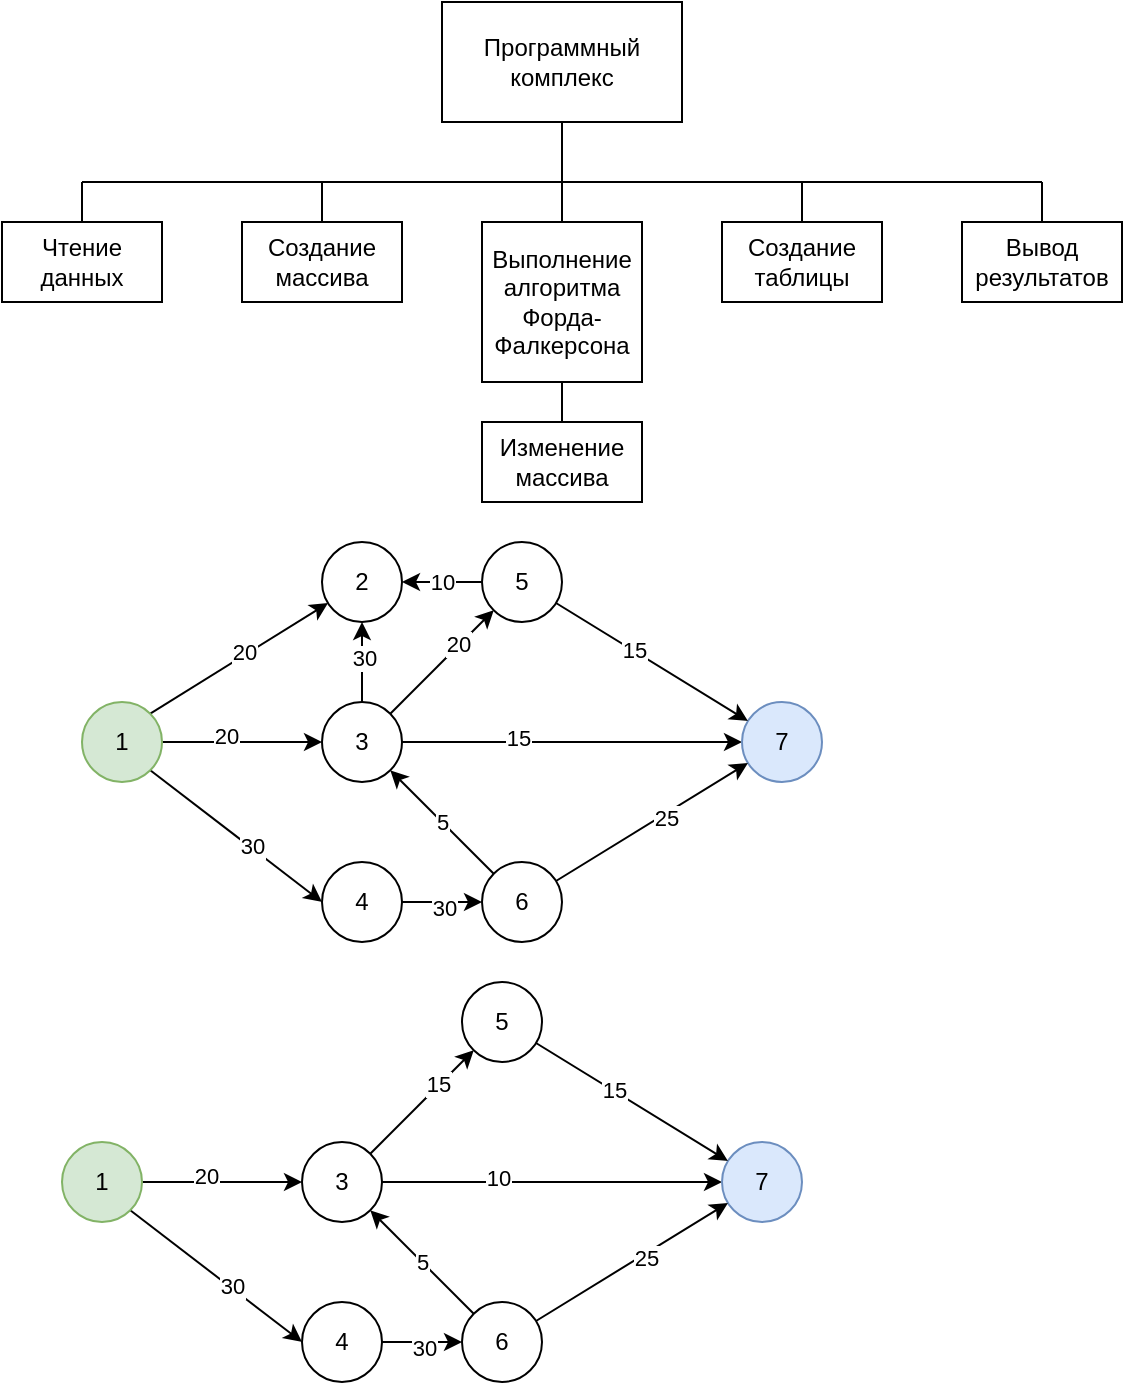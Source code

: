 <mxfile version="23.1.2" type="github">
  <diagram name="Страница — 1" id="yZ59AJVgDMNRJqu36cLB">
    <mxGraphModel dx="1434" dy="782" grid="1" gridSize="10" guides="1" tooltips="1" connect="1" arrows="1" fold="1" page="1" pageScale="1" pageWidth="827" pageHeight="1169" math="0" shadow="0">
      <root>
        <mxCell id="0" />
        <mxCell id="1" parent="0" />
        <mxCell id="f7NL1tnaBPzbx-Mfci6v-1" value="Чтение данных" style="rounded=0;whiteSpace=wrap;html=1;" vertex="1" parent="1">
          <mxGeometry x="80" y="320" width="80" height="40" as="geometry" />
        </mxCell>
        <mxCell id="f7NL1tnaBPzbx-Mfci6v-2" value="Создание массива" style="rounded=0;whiteSpace=wrap;html=1;" vertex="1" parent="1">
          <mxGeometry x="200" y="320" width="80" height="40" as="geometry" />
        </mxCell>
        <mxCell id="f7NL1tnaBPzbx-Mfci6v-3" value="Выполнение алгоритма Форда-Фалкерсона" style="rounded=0;whiteSpace=wrap;html=1;" vertex="1" parent="1">
          <mxGeometry x="320" y="320" width="80" height="80" as="geometry" />
        </mxCell>
        <mxCell id="f7NL1tnaBPzbx-Mfci6v-4" value="Создание таблицы" style="rounded=0;whiteSpace=wrap;html=1;" vertex="1" parent="1">
          <mxGeometry x="440" y="320" width="80" height="40" as="geometry" />
        </mxCell>
        <mxCell id="f7NL1tnaBPzbx-Mfci6v-5" value="Программный комплекс" style="rounded=0;whiteSpace=wrap;html=1;" vertex="1" parent="1">
          <mxGeometry x="300" y="210" width="120" height="60" as="geometry" />
        </mxCell>
        <mxCell id="f7NL1tnaBPzbx-Mfci6v-7" value="Изменение массива" style="rounded=0;whiteSpace=wrap;html=1;" vertex="1" parent="1">
          <mxGeometry x="320" y="420" width="80" height="40" as="geometry" />
        </mxCell>
        <mxCell id="f7NL1tnaBPzbx-Mfci6v-8" value="Вывод результатов" style="rounded=0;whiteSpace=wrap;html=1;" vertex="1" parent="1">
          <mxGeometry x="560" y="320" width="80" height="40" as="geometry" />
        </mxCell>
        <mxCell id="f7NL1tnaBPzbx-Mfci6v-9" value="" style="endArrow=none;html=1;rounded=0;exitX=0.5;exitY=1;exitDx=0;exitDy=0;" edge="1" parent="1" source="f7NL1tnaBPzbx-Mfci6v-5">
          <mxGeometry width="50" height="50" relative="1" as="geometry">
            <mxPoint x="460" y="230" as="sourcePoint" />
            <mxPoint x="360" y="300" as="targetPoint" />
          </mxGeometry>
        </mxCell>
        <mxCell id="f7NL1tnaBPzbx-Mfci6v-10" value="" style="endArrow=none;html=1;rounded=0;" edge="1" parent="1">
          <mxGeometry width="50" height="50" relative="1" as="geometry">
            <mxPoint x="600" y="300" as="sourcePoint" />
            <mxPoint x="120" y="300" as="targetPoint" />
          </mxGeometry>
        </mxCell>
        <mxCell id="f7NL1tnaBPzbx-Mfci6v-11" value="" style="endArrow=none;html=1;rounded=0;entryX=0.5;entryY=0;entryDx=0;entryDy=0;" edge="1" parent="1" target="f7NL1tnaBPzbx-Mfci6v-1">
          <mxGeometry width="50" height="50" relative="1" as="geometry">
            <mxPoint x="120" y="300" as="sourcePoint" />
            <mxPoint x="200" y="470" as="targetPoint" />
          </mxGeometry>
        </mxCell>
        <mxCell id="f7NL1tnaBPzbx-Mfci6v-12" value="" style="endArrow=none;html=1;rounded=0;entryX=0.5;entryY=0;entryDx=0;entryDy=0;" edge="1" parent="1" target="f7NL1tnaBPzbx-Mfci6v-2">
          <mxGeometry width="50" height="50" relative="1" as="geometry">
            <mxPoint x="240" y="300" as="sourcePoint" />
            <mxPoint x="240" y="440" as="targetPoint" />
          </mxGeometry>
        </mxCell>
        <mxCell id="f7NL1tnaBPzbx-Mfci6v-13" value="" style="endArrow=none;html=1;rounded=0;entryX=0.5;entryY=0;entryDx=0;entryDy=0;" edge="1" parent="1" target="f7NL1tnaBPzbx-Mfci6v-3">
          <mxGeometry width="50" height="50" relative="1" as="geometry">
            <mxPoint x="360" y="300" as="sourcePoint" />
            <mxPoint x="260" y="420" as="targetPoint" />
          </mxGeometry>
        </mxCell>
        <mxCell id="f7NL1tnaBPzbx-Mfci6v-14" value="" style="endArrow=none;html=1;rounded=0;entryX=0.5;entryY=1;entryDx=0;entryDy=0;exitX=0.5;exitY=0;exitDx=0;exitDy=0;" edge="1" parent="1" source="f7NL1tnaBPzbx-Mfci6v-7" target="f7NL1tnaBPzbx-Mfci6v-3">
          <mxGeometry width="50" height="50" relative="1" as="geometry">
            <mxPoint x="210" y="500" as="sourcePoint" />
            <mxPoint x="260" y="450" as="targetPoint" />
          </mxGeometry>
        </mxCell>
        <mxCell id="f7NL1tnaBPzbx-Mfci6v-15" value="" style="endArrow=none;html=1;rounded=0;exitX=0.5;exitY=0;exitDx=0;exitDy=0;" edge="1" parent="1" source="f7NL1tnaBPzbx-Mfci6v-8">
          <mxGeometry width="50" height="50" relative="1" as="geometry">
            <mxPoint x="530" y="480" as="sourcePoint" />
            <mxPoint x="600" y="300" as="targetPoint" />
          </mxGeometry>
        </mxCell>
        <mxCell id="f7NL1tnaBPzbx-Mfci6v-16" value="" style="endArrow=none;html=1;rounded=0;entryX=0.5;entryY=0;entryDx=0;entryDy=0;" edge="1" parent="1" target="f7NL1tnaBPzbx-Mfci6v-4">
          <mxGeometry width="50" height="50" relative="1" as="geometry">
            <mxPoint x="480" y="300" as="sourcePoint" />
            <mxPoint x="490" y="410" as="targetPoint" />
          </mxGeometry>
        </mxCell>
        <mxCell id="f7NL1tnaBPzbx-Mfci6v-23" style="rounded=0;orthogonalLoop=1;jettySize=auto;html=1;exitX=1;exitY=1;exitDx=0;exitDy=0;entryX=0;entryY=0.5;entryDx=0;entryDy=0;" edge="1" parent="1" source="f7NL1tnaBPzbx-Mfci6v-17" target="f7NL1tnaBPzbx-Mfci6v-18">
          <mxGeometry relative="1" as="geometry" />
        </mxCell>
        <mxCell id="f7NL1tnaBPzbx-Mfci6v-28" value="30" style="edgeLabel;html=1;align=center;verticalAlign=middle;resizable=0;points=[];" vertex="1" connectable="0" parent="f7NL1tnaBPzbx-Mfci6v-23">
          <mxGeometry x="0.172" y="1" relative="1" as="geometry">
            <mxPoint as="offset" />
          </mxGeometry>
        </mxCell>
        <mxCell id="f7NL1tnaBPzbx-Mfci6v-24" style="edgeStyle=orthogonalEdgeStyle;rounded=0;orthogonalLoop=1;jettySize=auto;html=1;exitX=1;exitY=0.5;exitDx=0;exitDy=0;" edge="1" parent="1" source="f7NL1tnaBPzbx-Mfci6v-17" target="f7NL1tnaBPzbx-Mfci6v-19">
          <mxGeometry relative="1" as="geometry" />
        </mxCell>
        <mxCell id="f7NL1tnaBPzbx-Mfci6v-27" value="20" style="edgeLabel;html=1;align=center;verticalAlign=middle;resizable=0;points=[];" vertex="1" connectable="0" parent="f7NL1tnaBPzbx-Mfci6v-24">
          <mxGeometry x="-0.2" y="3" relative="1" as="geometry">
            <mxPoint as="offset" />
          </mxGeometry>
        </mxCell>
        <mxCell id="f7NL1tnaBPzbx-Mfci6v-25" style="rounded=0;orthogonalLoop=1;jettySize=auto;html=1;exitX=1;exitY=0;exitDx=0;exitDy=0;" edge="1" parent="1" source="f7NL1tnaBPzbx-Mfci6v-17" target="f7NL1tnaBPzbx-Mfci6v-20">
          <mxGeometry relative="1" as="geometry" />
        </mxCell>
        <mxCell id="f7NL1tnaBPzbx-Mfci6v-26" value="20" style="edgeLabel;html=1;align=center;verticalAlign=middle;resizable=0;points=[];" vertex="1" connectable="0" parent="f7NL1tnaBPzbx-Mfci6v-25">
          <mxGeometry x="0.082" y="2" relative="1" as="geometry">
            <mxPoint as="offset" />
          </mxGeometry>
        </mxCell>
        <mxCell id="f7NL1tnaBPzbx-Mfci6v-17" value="1" style="ellipse;whiteSpace=wrap;html=1;aspect=fixed;fillColor=#d5e8d4;strokeColor=#82b366;" vertex="1" parent="1">
          <mxGeometry x="120" y="560" width="40" height="40" as="geometry" />
        </mxCell>
        <mxCell id="f7NL1tnaBPzbx-Mfci6v-32" style="rounded=0;orthogonalLoop=1;jettySize=auto;html=1;entryX=0;entryY=0.5;entryDx=0;entryDy=0;" edge="1" parent="1" source="f7NL1tnaBPzbx-Mfci6v-18" target="f7NL1tnaBPzbx-Mfci6v-49">
          <mxGeometry relative="1" as="geometry" />
        </mxCell>
        <mxCell id="f7NL1tnaBPzbx-Mfci6v-35" value="30" style="edgeLabel;html=1;align=center;verticalAlign=middle;resizable=0;points=[];" vertex="1" connectable="0" parent="f7NL1tnaBPzbx-Mfci6v-32">
          <mxGeometry x="0.048" y="-2" relative="1" as="geometry">
            <mxPoint y="1" as="offset" />
          </mxGeometry>
        </mxCell>
        <mxCell id="f7NL1tnaBPzbx-Mfci6v-18" value="4" style="ellipse;whiteSpace=wrap;html=1;aspect=fixed;" vertex="1" parent="1">
          <mxGeometry x="240" y="640" width="40" height="40" as="geometry" />
        </mxCell>
        <mxCell id="f7NL1tnaBPzbx-Mfci6v-31" style="edgeStyle=orthogonalEdgeStyle;rounded=0;orthogonalLoop=1;jettySize=auto;html=1;exitX=1;exitY=0.5;exitDx=0;exitDy=0;" edge="1" parent="1" source="f7NL1tnaBPzbx-Mfci6v-19" target="f7NL1tnaBPzbx-Mfci6v-21">
          <mxGeometry relative="1" as="geometry" />
        </mxCell>
        <mxCell id="f7NL1tnaBPzbx-Mfci6v-34" value="15" style="edgeLabel;html=1;align=center;verticalAlign=middle;resizable=0;points=[];" vertex="1" connectable="0" parent="f7NL1tnaBPzbx-Mfci6v-31">
          <mxGeometry x="-0.325" y="2" relative="1" as="geometry">
            <mxPoint as="offset" />
          </mxGeometry>
        </mxCell>
        <mxCell id="f7NL1tnaBPzbx-Mfci6v-46" style="rounded=0;orthogonalLoop=1;jettySize=auto;html=1;exitX=1;exitY=0;exitDx=0;exitDy=0;" edge="1" parent="1" source="f7NL1tnaBPzbx-Mfci6v-19" target="f7NL1tnaBPzbx-Mfci6v-39">
          <mxGeometry relative="1" as="geometry" />
        </mxCell>
        <mxCell id="f7NL1tnaBPzbx-Mfci6v-47" value="20" style="edgeLabel;html=1;align=center;verticalAlign=middle;resizable=0;points=[];" vertex="1" connectable="0" parent="f7NL1tnaBPzbx-Mfci6v-46">
          <mxGeometry x="0.329" y="1" relative="1" as="geometry">
            <mxPoint as="offset" />
          </mxGeometry>
        </mxCell>
        <mxCell id="f7NL1tnaBPzbx-Mfci6v-53" style="edgeStyle=orthogonalEdgeStyle;rounded=0;orthogonalLoop=1;jettySize=auto;html=1;exitX=0.5;exitY=0;exitDx=0;exitDy=0;" edge="1" parent="1" source="f7NL1tnaBPzbx-Mfci6v-19" target="f7NL1tnaBPzbx-Mfci6v-20">
          <mxGeometry relative="1" as="geometry" />
        </mxCell>
        <mxCell id="f7NL1tnaBPzbx-Mfci6v-55" value="30" style="edgeLabel;html=1;align=center;verticalAlign=middle;resizable=0;points=[];" vertex="1" connectable="0" parent="f7NL1tnaBPzbx-Mfci6v-53">
          <mxGeometry x="0.1" y="-1" relative="1" as="geometry">
            <mxPoint as="offset" />
          </mxGeometry>
        </mxCell>
        <mxCell id="f7NL1tnaBPzbx-Mfci6v-19" value="3" style="ellipse;whiteSpace=wrap;html=1;aspect=fixed;" vertex="1" parent="1">
          <mxGeometry x="240" y="560" width="40" height="40" as="geometry" />
        </mxCell>
        <mxCell id="f7NL1tnaBPzbx-Mfci6v-20" value="2" style="ellipse;whiteSpace=wrap;html=1;aspect=fixed;" vertex="1" parent="1">
          <mxGeometry x="240" y="480" width="40" height="40" as="geometry" />
        </mxCell>
        <mxCell id="f7NL1tnaBPzbx-Mfci6v-21" value="7" style="ellipse;whiteSpace=wrap;html=1;aspect=fixed;fillColor=#dae8fc;strokeColor=#6c8ebf;" vertex="1" parent="1">
          <mxGeometry x="450" y="560" width="40" height="40" as="geometry" />
        </mxCell>
        <mxCell id="f7NL1tnaBPzbx-Mfci6v-40" style="rounded=0;orthogonalLoop=1;jettySize=auto;html=1;" edge="1" parent="1" source="f7NL1tnaBPzbx-Mfci6v-39" target="f7NL1tnaBPzbx-Mfci6v-21">
          <mxGeometry relative="1" as="geometry" />
        </mxCell>
        <mxCell id="f7NL1tnaBPzbx-Mfci6v-45" value="15" style="edgeLabel;html=1;align=center;verticalAlign=middle;resizable=0;points=[];" vertex="1" connectable="0" parent="f7NL1tnaBPzbx-Mfci6v-40">
          <mxGeometry x="-0.192" relative="1" as="geometry">
            <mxPoint y="-1" as="offset" />
          </mxGeometry>
        </mxCell>
        <mxCell id="f7NL1tnaBPzbx-Mfci6v-52" value="10" style="edgeStyle=orthogonalEdgeStyle;rounded=0;orthogonalLoop=1;jettySize=auto;html=1;exitX=0;exitY=0.5;exitDx=0;exitDy=0;" edge="1" parent="1" source="f7NL1tnaBPzbx-Mfci6v-39" target="f7NL1tnaBPzbx-Mfci6v-20">
          <mxGeometry relative="1" as="geometry">
            <Array as="points">
              <mxPoint x="300" y="500" />
              <mxPoint x="300" y="500" />
            </Array>
          </mxGeometry>
        </mxCell>
        <mxCell id="f7NL1tnaBPzbx-Mfci6v-39" value="5" style="ellipse;whiteSpace=wrap;html=1;aspect=fixed;" vertex="1" parent="1">
          <mxGeometry x="320" y="480" width="40" height="40" as="geometry" />
        </mxCell>
        <mxCell id="f7NL1tnaBPzbx-Mfci6v-50" value="5" style="rounded=0;orthogonalLoop=1;jettySize=auto;html=1;exitX=0;exitY=0;exitDx=0;exitDy=0;" edge="1" parent="1" source="f7NL1tnaBPzbx-Mfci6v-49" target="f7NL1tnaBPzbx-Mfci6v-19">
          <mxGeometry relative="1" as="geometry" />
        </mxCell>
        <mxCell id="f7NL1tnaBPzbx-Mfci6v-51" style="rounded=0;orthogonalLoop=1;jettySize=auto;html=1;" edge="1" parent="1" source="f7NL1tnaBPzbx-Mfci6v-49" target="f7NL1tnaBPzbx-Mfci6v-21">
          <mxGeometry relative="1" as="geometry" />
        </mxCell>
        <mxCell id="f7NL1tnaBPzbx-Mfci6v-54" value="25" style="edgeLabel;html=1;align=center;verticalAlign=middle;resizable=0;points=[];" vertex="1" connectable="0" parent="f7NL1tnaBPzbx-Mfci6v-51">
          <mxGeometry x="0.109" y="-1" relative="1" as="geometry">
            <mxPoint x="1" as="offset" />
          </mxGeometry>
        </mxCell>
        <mxCell id="f7NL1tnaBPzbx-Mfci6v-49" value="6" style="ellipse;whiteSpace=wrap;html=1;aspect=fixed;" vertex="1" parent="1">
          <mxGeometry x="320" y="640" width="40" height="40" as="geometry" />
        </mxCell>
        <mxCell id="f7NL1tnaBPzbx-Mfci6v-57" style="rounded=0;orthogonalLoop=1;jettySize=auto;html=1;exitX=1;exitY=1;exitDx=0;exitDy=0;entryX=0;entryY=0.5;entryDx=0;entryDy=0;" edge="1" parent="1" source="f7NL1tnaBPzbx-Mfci6v-63" target="f7NL1tnaBPzbx-Mfci6v-66">
          <mxGeometry relative="1" as="geometry" />
        </mxCell>
        <mxCell id="f7NL1tnaBPzbx-Mfci6v-58" value="30" style="edgeLabel;html=1;align=center;verticalAlign=middle;resizable=0;points=[];" vertex="1" connectable="0" parent="f7NL1tnaBPzbx-Mfci6v-57">
          <mxGeometry x="0.172" y="1" relative="1" as="geometry">
            <mxPoint as="offset" />
          </mxGeometry>
        </mxCell>
        <mxCell id="f7NL1tnaBPzbx-Mfci6v-59" style="edgeStyle=orthogonalEdgeStyle;rounded=0;orthogonalLoop=1;jettySize=auto;html=1;exitX=1;exitY=0.5;exitDx=0;exitDy=0;" edge="1" parent="1" source="f7NL1tnaBPzbx-Mfci6v-63" target="f7NL1tnaBPzbx-Mfci6v-73">
          <mxGeometry relative="1" as="geometry" />
        </mxCell>
        <mxCell id="f7NL1tnaBPzbx-Mfci6v-60" value="20" style="edgeLabel;html=1;align=center;verticalAlign=middle;resizable=0;points=[];" vertex="1" connectable="0" parent="f7NL1tnaBPzbx-Mfci6v-59">
          <mxGeometry x="-0.2" y="3" relative="1" as="geometry">
            <mxPoint as="offset" />
          </mxGeometry>
        </mxCell>
        <mxCell id="f7NL1tnaBPzbx-Mfci6v-63" value="1" style="ellipse;whiteSpace=wrap;html=1;aspect=fixed;fillColor=#d5e8d4;strokeColor=#82b366;" vertex="1" parent="1">
          <mxGeometry x="110" y="780" width="40" height="40" as="geometry" />
        </mxCell>
        <mxCell id="f7NL1tnaBPzbx-Mfci6v-64" style="rounded=0;orthogonalLoop=1;jettySize=auto;html=1;entryX=0;entryY=0.5;entryDx=0;entryDy=0;" edge="1" parent="1" source="f7NL1tnaBPzbx-Mfci6v-66" target="f7NL1tnaBPzbx-Mfci6v-83">
          <mxGeometry relative="1" as="geometry" />
        </mxCell>
        <mxCell id="f7NL1tnaBPzbx-Mfci6v-65" value="30" style="edgeLabel;html=1;align=center;verticalAlign=middle;resizable=0;points=[];" vertex="1" connectable="0" parent="f7NL1tnaBPzbx-Mfci6v-64">
          <mxGeometry x="0.048" y="-2" relative="1" as="geometry">
            <mxPoint y="1" as="offset" />
          </mxGeometry>
        </mxCell>
        <mxCell id="f7NL1tnaBPzbx-Mfci6v-66" value="4" style="ellipse;whiteSpace=wrap;html=1;aspect=fixed;" vertex="1" parent="1">
          <mxGeometry x="230" y="860" width="40" height="40" as="geometry" />
        </mxCell>
        <mxCell id="f7NL1tnaBPzbx-Mfci6v-67" style="edgeStyle=orthogonalEdgeStyle;rounded=0;orthogonalLoop=1;jettySize=auto;html=1;exitX=1;exitY=0.5;exitDx=0;exitDy=0;" edge="1" parent="1" source="f7NL1tnaBPzbx-Mfci6v-73" target="f7NL1tnaBPzbx-Mfci6v-75">
          <mxGeometry relative="1" as="geometry" />
        </mxCell>
        <mxCell id="f7NL1tnaBPzbx-Mfci6v-68" value="10" style="edgeLabel;html=1;align=center;verticalAlign=middle;resizable=0;points=[];" vertex="1" connectable="0" parent="f7NL1tnaBPzbx-Mfci6v-67">
          <mxGeometry x="-0.325" y="2" relative="1" as="geometry">
            <mxPoint as="offset" />
          </mxGeometry>
        </mxCell>
        <mxCell id="f7NL1tnaBPzbx-Mfci6v-69" style="rounded=0;orthogonalLoop=1;jettySize=auto;html=1;exitX=1;exitY=0;exitDx=0;exitDy=0;" edge="1" parent="1" source="f7NL1tnaBPzbx-Mfci6v-73" target="f7NL1tnaBPzbx-Mfci6v-79">
          <mxGeometry relative="1" as="geometry" />
        </mxCell>
        <mxCell id="f7NL1tnaBPzbx-Mfci6v-70" value="15" style="edgeLabel;html=1;align=center;verticalAlign=middle;resizable=0;points=[];" vertex="1" connectable="0" parent="f7NL1tnaBPzbx-Mfci6v-69">
          <mxGeometry x="0.329" y="1" relative="1" as="geometry">
            <mxPoint as="offset" />
          </mxGeometry>
        </mxCell>
        <mxCell id="f7NL1tnaBPzbx-Mfci6v-73" value="3" style="ellipse;whiteSpace=wrap;html=1;aspect=fixed;" vertex="1" parent="1">
          <mxGeometry x="230" y="780" width="40" height="40" as="geometry" />
        </mxCell>
        <mxCell id="f7NL1tnaBPzbx-Mfci6v-75" value="7" style="ellipse;whiteSpace=wrap;html=1;aspect=fixed;fillColor=#dae8fc;strokeColor=#6c8ebf;" vertex="1" parent="1">
          <mxGeometry x="440" y="780" width="40" height="40" as="geometry" />
        </mxCell>
        <mxCell id="f7NL1tnaBPzbx-Mfci6v-76" style="rounded=0;orthogonalLoop=1;jettySize=auto;html=1;" edge="1" parent="1" source="f7NL1tnaBPzbx-Mfci6v-79" target="f7NL1tnaBPzbx-Mfci6v-75">
          <mxGeometry relative="1" as="geometry" />
        </mxCell>
        <mxCell id="f7NL1tnaBPzbx-Mfci6v-77" value="15" style="edgeLabel;html=1;align=center;verticalAlign=middle;resizable=0;points=[];" vertex="1" connectable="0" parent="f7NL1tnaBPzbx-Mfci6v-76">
          <mxGeometry x="-0.192" relative="1" as="geometry">
            <mxPoint y="-1" as="offset" />
          </mxGeometry>
        </mxCell>
        <mxCell id="f7NL1tnaBPzbx-Mfci6v-79" value="5" style="ellipse;whiteSpace=wrap;html=1;aspect=fixed;" vertex="1" parent="1">
          <mxGeometry x="310" y="700" width="40" height="40" as="geometry" />
        </mxCell>
        <mxCell id="f7NL1tnaBPzbx-Mfci6v-80" value="5" style="rounded=0;orthogonalLoop=1;jettySize=auto;html=1;exitX=0;exitY=0;exitDx=0;exitDy=0;" edge="1" parent="1" source="f7NL1tnaBPzbx-Mfci6v-83" target="f7NL1tnaBPzbx-Mfci6v-73">
          <mxGeometry relative="1" as="geometry" />
        </mxCell>
        <mxCell id="f7NL1tnaBPzbx-Mfci6v-81" style="rounded=0;orthogonalLoop=1;jettySize=auto;html=1;" edge="1" parent="1" source="f7NL1tnaBPzbx-Mfci6v-83" target="f7NL1tnaBPzbx-Mfci6v-75">
          <mxGeometry relative="1" as="geometry" />
        </mxCell>
        <mxCell id="f7NL1tnaBPzbx-Mfci6v-82" value="25" style="edgeLabel;html=1;align=center;verticalAlign=middle;resizable=0;points=[];" vertex="1" connectable="0" parent="f7NL1tnaBPzbx-Mfci6v-81">
          <mxGeometry x="0.109" y="-1" relative="1" as="geometry">
            <mxPoint x="1" as="offset" />
          </mxGeometry>
        </mxCell>
        <mxCell id="f7NL1tnaBPzbx-Mfci6v-83" value="6" style="ellipse;whiteSpace=wrap;html=1;aspect=fixed;" vertex="1" parent="1">
          <mxGeometry x="310" y="860" width="40" height="40" as="geometry" />
        </mxCell>
      </root>
    </mxGraphModel>
  </diagram>
</mxfile>
